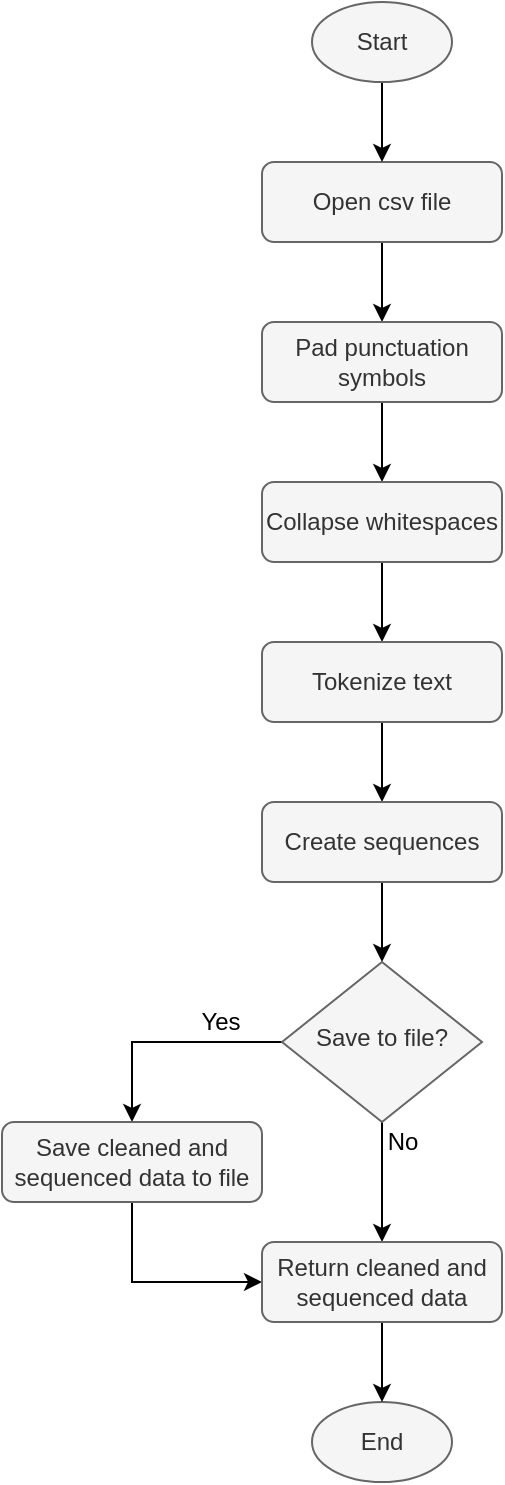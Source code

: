 <mxfile version="12.5.3" type="device"><diagram id="C5RBs43oDa-KdzZeNtuy" name="Page-1"><mxGraphModel dx="1422" dy="855" grid="1" gridSize="10" guides="1" tooltips="1" connect="1" arrows="1" fold="1" page="1" pageScale="1" pageWidth="827" pageHeight="1169" math="0" shadow="0"><root><mxCell id="WIyWlLk6GJQsqaUBKTNV-0"/><mxCell id="WIyWlLk6GJQsqaUBKTNV-1" parent="WIyWlLk6GJQsqaUBKTNV-0"/><mxCell id="V-cE9URKiB68To6dpC6v-0" value="" style="edgeStyle=orthogonalEdgeStyle;rounded=0;orthogonalLoop=1;jettySize=auto;html=1;" parent="WIyWlLk6GJQsqaUBKTNV-1" source="V-cE9URKiB68To6dpC6v-1" target="V-cE9URKiB68To6dpC6v-3" edge="1"><mxGeometry relative="1" as="geometry"/></mxCell><mxCell id="V-cE9URKiB68To6dpC6v-1" value="Open csv file" style="rounded=1;whiteSpace=wrap;html=1;fontSize=12;glass=0;strokeWidth=1;shadow=0;fillColor=#f5f5f5;strokeColor=#666666;fontColor=#333333;" parent="WIyWlLk6GJQsqaUBKTNV-1" vertex="1"><mxGeometry x="160" y="120" width="120" height="40" as="geometry"/></mxCell><mxCell id="V-cE9URKiB68To6dpC6v-2" value="" style="edgeStyle=orthogonalEdgeStyle;rounded=0;orthogonalLoop=1;jettySize=auto;html=1;" parent="WIyWlLk6GJQsqaUBKTNV-1" source="V-cE9URKiB68To6dpC6v-3" target="V-cE9URKiB68To6dpC6v-5" edge="1"><mxGeometry relative="1" as="geometry"/></mxCell><mxCell id="V-cE9URKiB68To6dpC6v-3" value="Pad punctuation symbols" style="rounded=1;whiteSpace=wrap;html=1;fontSize=12;glass=0;strokeWidth=1;shadow=0;fillColor=#f5f5f5;strokeColor=#666666;fontColor=#333333;" parent="WIyWlLk6GJQsqaUBKTNV-1" vertex="1"><mxGeometry x="160" y="200" width="120" height="40" as="geometry"/></mxCell><mxCell id="V-cE9URKiB68To6dpC6v-4" value="" style="edgeStyle=orthogonalEdgeStyle;rounded=0;orthogonalLoop=1;jettySize=auto;html=1;" parent="WIyWlLk6GJQsqaUBKTNV-1" source="V-cE9URKiB68To6dpC6v-5" target="V-cE9URKiB68To6dpC6v-7" edge="1"><mxGeometry relative="1" as="geometry"/></mxCell><mxCell id="V-cE9URKiB68To6dpC6v-5" value="Collapse whitespaces" style="rounded=1;whiteSpace=wrap;html=1;fontSize=12;glass=0;strokeWidth=1;shadow=0;fillColor=#f5f5f5;strokeColor=#666666;fontColor=#333333;" parent="WIyWlLk6GJQsqaUBKTNV-1" vertex="1"><mxGeometry x="160" y="280" width="120" height="40" as="geometry"/></mxCell><mxCell id="V-cE9URKiB68To6dpC6v-23" value="" style="edgeStyle=orthogonalEdgeStyle;rounded=0;orthogonalLoop=1;jettySize=auto;html=1;" parent="WIyWlLk6GJQsqaUBKTNV-1" source="V-cE9URKiB68To6dpC6v-7" target="V-cE9URKiB68To6dpC6v-22" edge="1"><mxGeometry relative="1" as="geometry"/></mxCell><mxCell id="V-cE9URKiB68To6dpC6v-7" value="Tokenize text" style="rounded=1;whiteSpace=wrap;html=1;fontSize=12;glass=0;strokeWidth=1;shadow=0;fillColor=#f5f5f5;strokeColor=#666666;fontColor=#333333;" parent="WIyWlLk6GJQsqaUBKTNV-1" vertex="1"><mxGeometry x="160" y="360" width="120" height="40" as="geometry"/></mxCell><mxCell id="V-cE9URKiB68To6dpC6v-24" style="edgeStyle=orthogonalEdgeStyle;rounded=0;orthogonalLoop=1;jettySize=auto;html=1;entryX=0.5;entryY=0;entryDx=0;entryDy=0;" parent="WIyWlLk6GJQsqaUBKTNV-1" source="V-cE9URKiB68To6dpC6v-22" target="V-cE9URKiB68To6dpC6v-11" edge="1"><mxGeometry relative="1" as="geometry"/></mxCell><mxCell id="V-cE9URKiB68To6dpC6v-22" value="Create sequences" style="rounded=1;whiteSpace=wrap;html=1;fontSize=12;glass=0;strokeWidth=1;shadow=0;fillColor=#f5f5f5;strokeColor=#666666;fontColor=#333333;" parent="WIyWlLk6GJQsqaUBKTNV-1" vertex="1"><mxGeometry x="160" y="440" width="120" height="40" as="geometry"/></mxCell><mxCell id="V-cE9URKiB68To6dpC6v-9" style="edgeStyle=orthogonalEdgeStyle;rounded=0;orthogonalLoop=1;jettySize=auto;html=1;entryX=0.5;entryY=0;entryDx=0;entryDy=0;" parent="WIyWlLk6GJQsqaUBKTNV-1" source="V-cE9URKiB68To6dpC6v-11" target="V-cE9URKiB68To6dpC6v-15" edge="1"><mxGeometry relative="1" as="geometry"/></mxCell><mxCell id="V-cE9URKiB68To6dpC6v-10" value="Yes" style="text;html=1;align=center;verticalAlign=middle;resizable=0;points=[];labelBackgroundColor=#ffffff;" parent="V-cE9URKiB68To6dpC6v-9" vertex="1" connectable="0"><mxGeometry x="-0.673" y="3" relative="1" as="geometry"><mxPoint x="-12" y="-13" as="offset"/></mxGeometry></mxCell><mxCell id="V-cE9URKiB68To6dpC6v-28" style="edgeStyle=orthogonalEdgeStyle;rounded=0;orthogonalLoop=1;jettySize=auto;html=1;entryX=0.5;entryY=0;entryDx=0;entryDy=0;" parent="WIyWlLk6GJQsqaUBKTNV-1" source="V-cE9URKiB68To6dpC6v-11" target="V-cE9URKiB68To6dpC6v-27" edge="1"><mxGeometry relative="1" as="geometry"/></mxCell><mxCell id="V-cE9URKiB68To6dpC6v-30" value="No" style="text;html=1;align=center;verticalAlign=middle;resizable=0;points=[];labelBackgroundColor=#ffffff;" parent="V-cE9URKiB68To6dpC6v-28" vertex="1" connectable="0"><mxGeometry x="-0.283" y="3" relative="1" as="geometry"><mxPoint x="7" y="-12" as="offset"/></mxGeometry></mxCell><mxCell id="V-cE9URKiB68To6dpC6v-11" value="Save to file?" style="rhombus;whiteSpace=wrap;html=1;shadow=0;fontFamily=Helvetica;fontSize=12;align=center;strokeWidth=1;spacing=6;spacingTop=-4;fillColor=#f5f5f5;strokeColor=#666666;fontColor=#333333;" parent="WIyWlLk6GJQsqaUBKTNV-1" vertex="1"><mxGeometry x="170" y="520" width="100" height="80" as="geometry"/></mxCell><mxCell id="V-cE9URKiB68To6dpC6v-26" style="edgeStyle=orthogonalEdgeStyle;rounded=0;orthogonalLoop=1;jettySize=auto;html=1;exitX=0.5;exitY=1;exitDx=0;exitDy=0;entryX=0;entryY=0.5;entryDx=0;entryDy=0;" parent="WIyWlLk6GJQsqaUBKTNV-1" source="V-cE9URKiB68To6dpC6v-15" edge="1" target="V-cE9URKiB68To6dpC6v-27"><mxGeometry relative="1" as="geometry"><mxPoint x="220" y="680" as="targetPoint"/><Array as="points"><mxPoint x="95" y="680"/></Array></mxGeometry></mxCell><mxCell id="V-cE9URKiB68To6dpC6v-15" value="Save cleaned and sequenced data to file" style="rounded=1;whiteSpace=wrap;html=1;fontSize=12;glass=0;strokeWidth=1;shadow=0;fillColor=#f5f5f5;strokeColor=#666666;fontColor=#333333;" parent="WIyWlLk6GJQsqaUBKTNV-1" vertex="1"><mxGeometry x="30" y="600" width="130" height="40" as="geometry"/></mxCell><mxCell id="V-cE9URKiB68To6dpC6v-18" style="edgeStyle=orthogonalEdgeStyle;rounded=0;orthogonalLoop=1;jettySize=auto;html=1;entryX=0.5;entryY=0;entryDx=0;entryDy=0;" parent="WIyWlLk6GJQsqaUBKTNV-1" source="V-cE9URKiB68To6dpC6v-19" target="V-cE9URKiB68To6dpC6v-1" edge="1"><mxGeometry relative="1" as="geometry"/></mxCell><mxCell id="V-cE9URKiB68To6dpC6v-19" value="Start" style="ellipse;whiteSpace=wrap;html=1;fillColor=#f5f5f5;strokeColor=#666666;fontColor=#333333;" parent="WIyWlLk6GJQsqaUBKTNV-1" vertex="1"><mxGeometry x="185" y="40" width="70" height="40" as="geometry"/></mxCell><mxCell id="V-cE9URKiB68To6dpC6v-20" value="End" style="ellipse;whiteSpace=wrap;html=1;fillColor=#f5f5f5;strokeColor=#666666;fontColor=#333333;" parent="WIyWlLk6GJQsqaUBKTNV-1" vertex="1"><mxGeometry x="185" y="740" width="70" height="40" as="geometry"/></mxCell><mxCell id="V-cE9URKiB68To6dpC6v-29" style="edgeStyle=orthogonalEdgeStyle;rounded=0;orthogonalLoop=1;jettySize=auto;html=1;entryX=0.5;entryY=0;entryDx=0;entryDy=0;" parent="WIyWlLk6GJQsqaUBKTNV-1" source="V-cE9URKiB68To6dpC6v-27" target="V-cE9URKiB68To6dpC6v-20" edge="1"><mxGeometry relative="1" as="geometry"/></mxCell><mxCell id="V-cE9URKiB68To6dpC6v-27" value="Return cleaned and sequenced data" style="rounded=1;whiteSpace=wrap;html=1;fontSize=12;glass=0;strokeWidth=1;shadow=0;fillColor=#f5f5f5;strokeColor=#666666;fontColor=#333333;" parent="WIyWlLk6GJQsqaUBKTNV-1" vertex="1"><mxGeometry x="160" y="660" width="120" height="40" as="geometry"/></mxCell></root></mxGraphModel></diagram></mxfile>